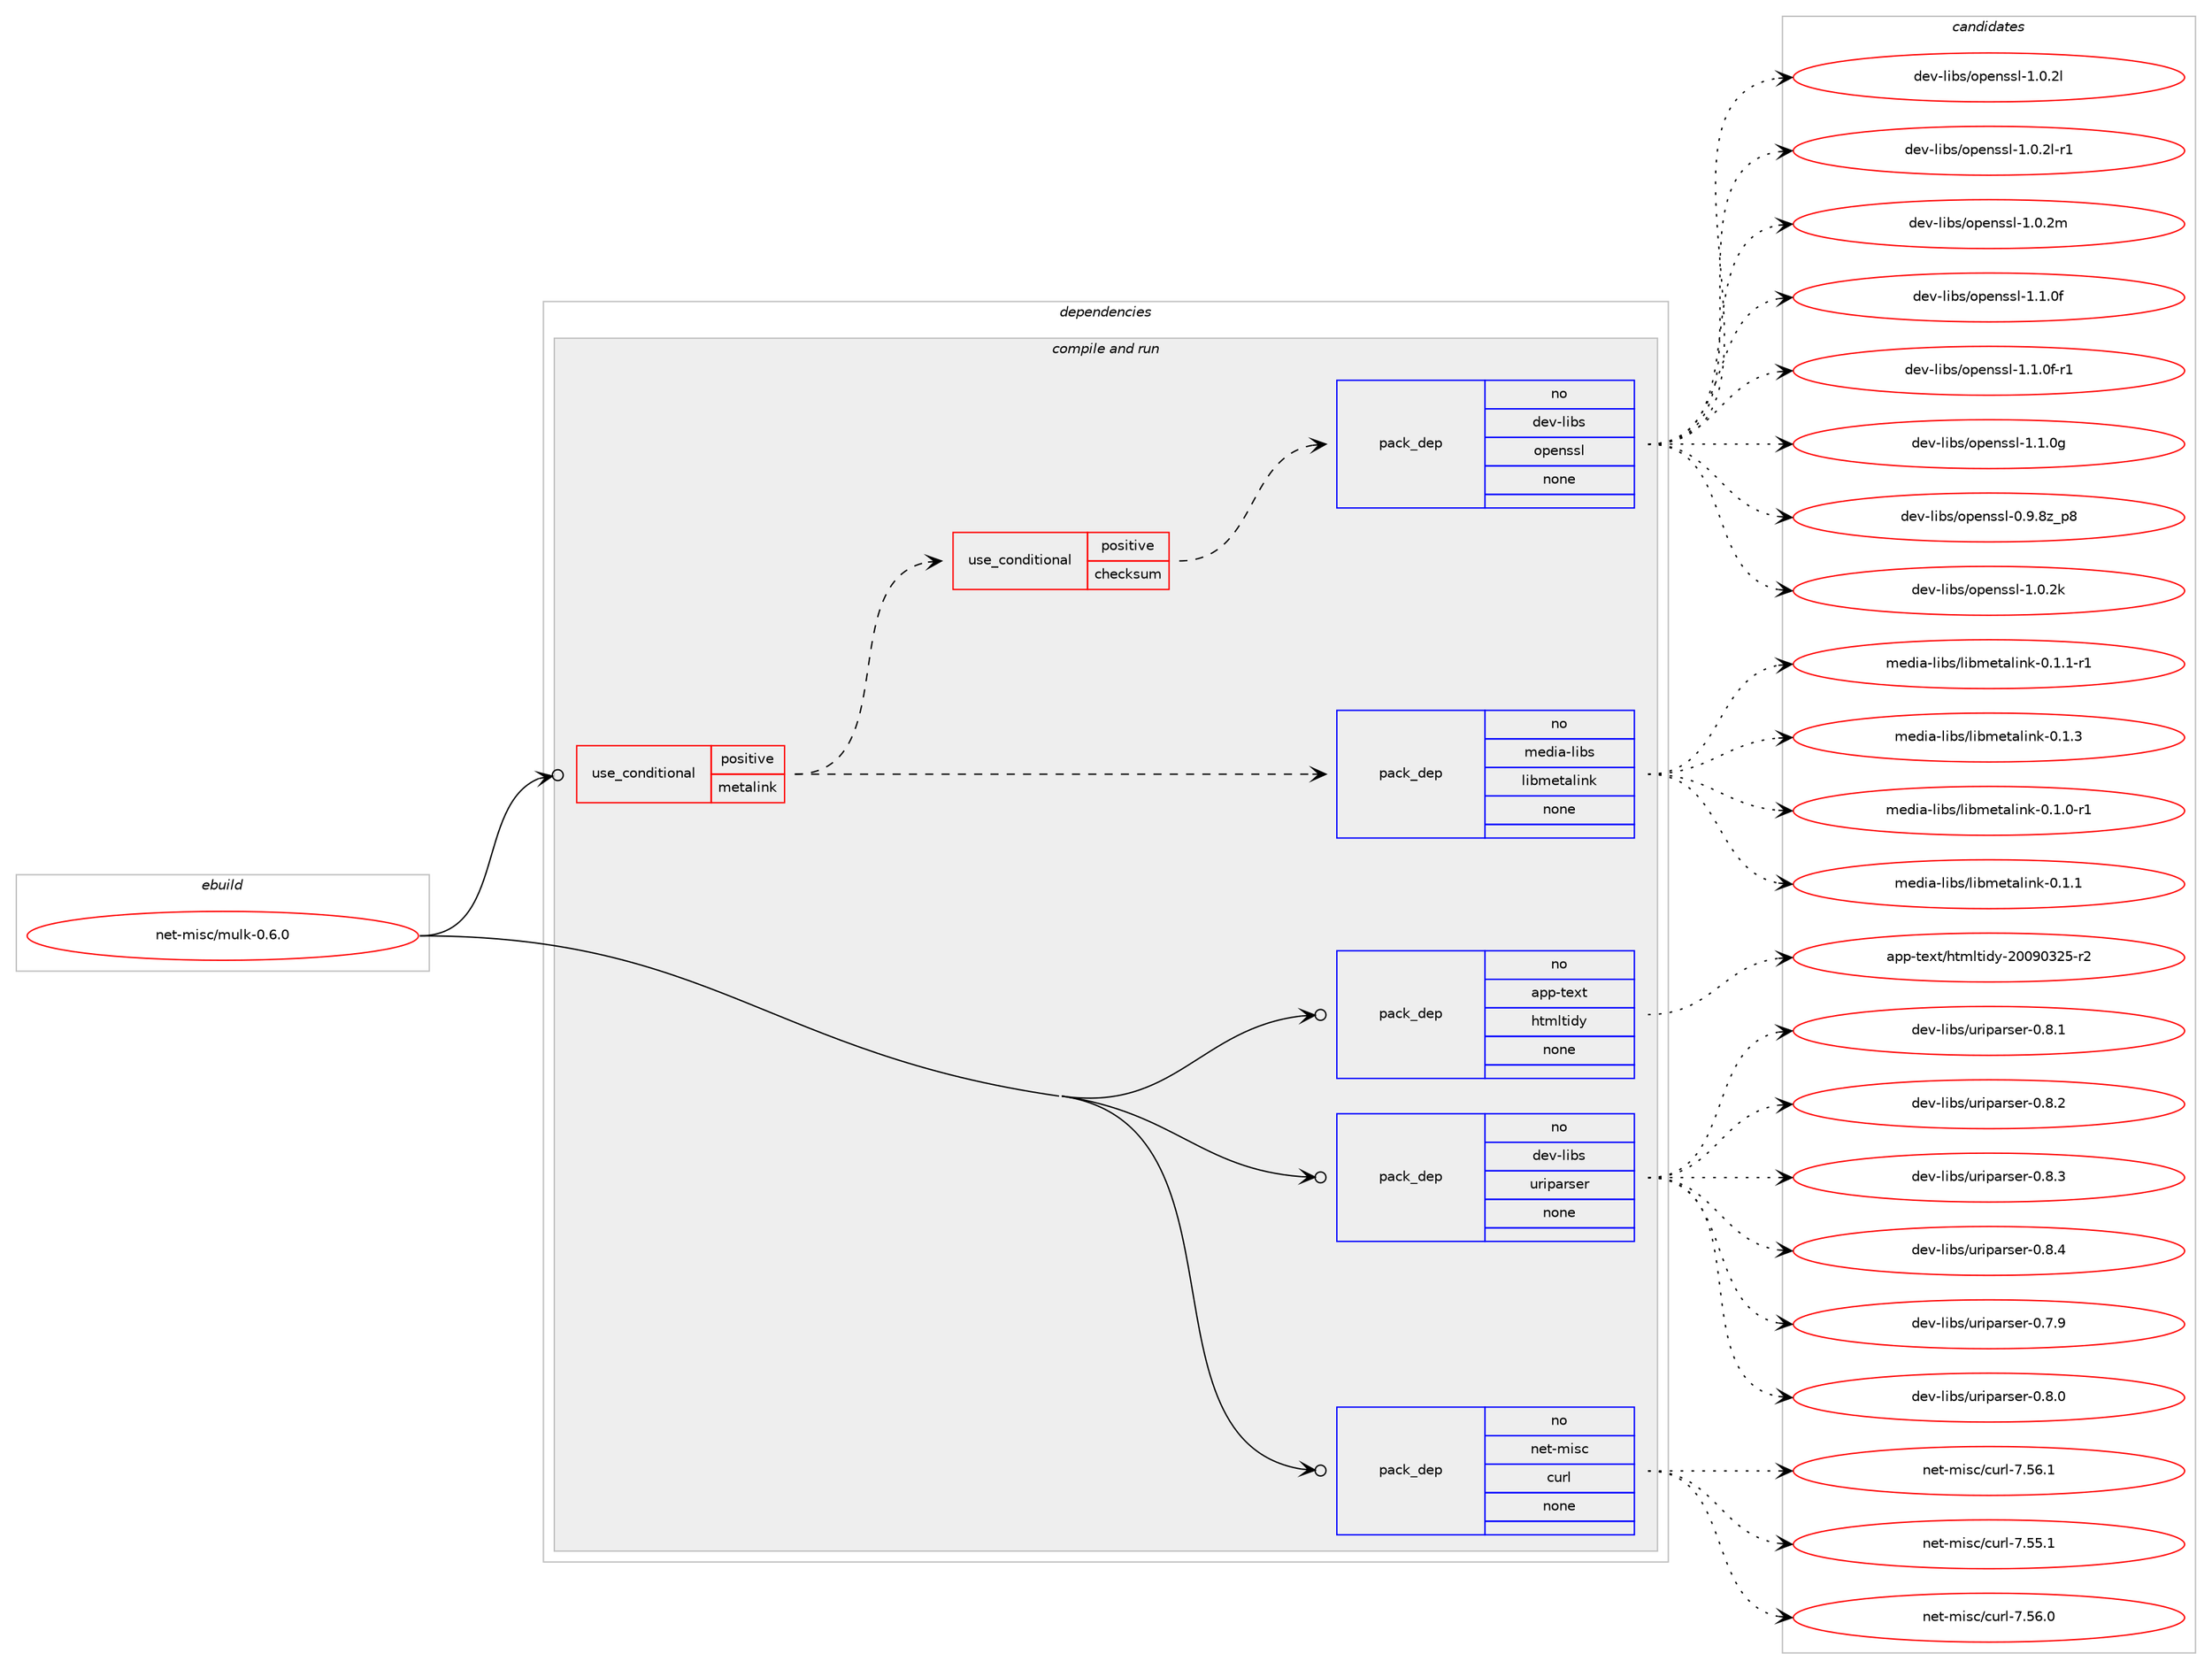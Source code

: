digraph prolog {

# *************
# Graph options
# *************

newrank=true;
concentrate=true;
compound=true;
graph [rankdir=LR,fontname=Helvetica,fontsize=10,ranksep=1.5];#, ranksep=2.5, nodesep=0.2];
edge  [arrowhead=vee];
node  [fontname=Helvetica,fontsize=10];

# **********
# The ebuild
# **********

subgraph cluster_leftcol {
color=gray;
rank=same;
label=<<i>ebuild</i>>;
id [label="net-misc/mulk-0.6.0", color=red, width=4, href="../net-misc/mulk-0.6.0.svg"];
}

# ****************
# The dependencies
# ****************

subgraph cluster_midcol {
color=gray;
label=<<i>dependencies</i>>;
subgraph cluster_compile {
fillcolor="#eeeeee";
style=filled;
label=<<i>compile</i>>;
}
subgraph cluster_compileandrun {
fillcolor="#eeeeee";
style=filled;
label=<<i>compile and run</i>>;
subgraph cond105895 {
dependency427546 [label=<<TABLE BORDER="0" CELLBORDER="1" CELLSPACING="0" CELLPADDING="4"><TR><TD ROWSPAN="3" CELLPADDING="10">use_conditional</TD></TR><TR><TD>positive</TD></TR><TR><TD>metalink</TD></TR></TABLE>>, shape=none, color=red];
subgraph pack314404 {
dependency427547 [label=<<TABLE BORDER="0" CELLBORDER="1" CELLSPACING="0" CELLPADDING="4" WIDTH="220"><TR><TD ROWSPAN="6" CELLPADDING="30">pack_dep</TD></TR><TR><TD WIDTH="110">no</TD></TR><TR><TD>media-libs</TD></TR><TR><TD>libmetalink</TD></TR><TR><TD>none</TD></TR><TR><TD></TD></TR></TABLE>>, shape=none, color=blue];
}
dependency427546:e -> dependency427547:w [weight=20,style="dashed",arrowhead="vee"];
subgraph cond105896 {
dependency427548 [label=<<TABLE BORDER="0" CELLBORDER="1" CELLSPACING="0" CELLPADDING="4"><TR><TD ROWSPAN="3" CELLPADDING="10">use_conditional</TD></TR><TR><TD>positive</TD></TR><TR><TD>checksum</TD></TR></TABLE>>, shape=none, color=red];
subgraph pack314405 {
dependency427549 [label=<<TABLE BORDER="0" CELLBORDER="1" CELLSPACING="0" CELLPADDING="4" WIDTH="220"><TR><TD ROWSPAN="6" CELLPADDING="30">pack_dep</TD></TR><TR><TD WIDTH="110">no</TD></TR><TR><TD>dev-libs</TD></TR><TR><TD>openssl</TD></TR><TR><TD>none</TD></TR><TR><TD></TD></TR></TABLE>>, shape=none, color=blue];
}
dependency427548:e -> dependency427549:w [weight=20,style="dashed",arrowhead="vee"];
}
dependency427546:e -> dependency427548:w [weight=20,style="dashed",arrowhead="vee"];
}
id:e -> dependency427546:w [weight=20,style="solid",arrowhead="odotvee"];
subgraph pack314406 {
dependency427550 [label=<<TABLE BORDER="0" CELLBORDER="1" CELLSPACING="0" CELLPADDING="4" WIDTH="220"><TR><TD ROWSPAN="6" CELLPADDING="30">pack_dep</TD></TR><TR><TD WIDTH="110">no</TD></TR><TR><TD>app-text</TD></TR><TR><TD>htmltidy</TD></TR><TR><TD>none</TD></TR><TR><TD></TD></TR></TABLE>>, shape=none, color=blue];
}
id:e -> dependency427550:w [weight=20,style="solid",arrowhead="odotvee"];
subgraph pack314407 {
dependency427551 [label=<<TABLE BORDER="0" CELLBORDER="1" CELLSPACING="0" CELLPADDING="4" WIDTH="220"><TR><TD ROWSPAN="6" CELLPADDING="30">pack_dep</TD></TR><TR><TD WIDTH="110">no</TD></TR><TR><TD>dev-libs</TD></TR><TR><TD>uriparser</TD></TR><TR><TD>none</TD></TR><TR><TD></TD></TR></TABLE>>, shape=none, color=blue];
}
id:e -> dependency427551:w [weight=20,style="solid",arrowhead="odotvee"];
subgraph pack314408 {
dependency427552 [label=<<TABLE BORDER="0" CELLBORDER="1" CELLSPACING="0" CELLPADDING="4" WIDTH="220"><TR><TD ROWSPAN="6" CELLPADDING="30">pack_dep</TD></TR><TR><TD WIDTH="110">no</TD></TR><TR><TD>net-misc</TD></TR><TR><TD>curl</TD></TR><TR><TD>none</TD></TR><TR><TD></TD></TR></TABLE>>, shape=none, color=blue];
}
id:e -> dependency427552:w [weight=20,style="solid",arrowhead="odotvee"];
}
subgraph cluster_run {
fillcolor="#eeeeee";
style=filled;
label=<<i>run</i>>;
}
}

# **************
# The candidates
# **************

subgraph cluster_choices {
rank=same;
color=gray;
label=<<i>candidates</i>>;

subgraph choice314404 {
color=black;
nodesep=1;
choice1091011001059745108105981154710810598109101116971081051101074548464946484511449 [label="media-libs/libmetalink-0.1.0-r1", color=red, width=4,href="../media-libs/libmetalink-0.1.0-r1.svg"];
choice109101100105974510810598115471081059810910111697108105110107454846494649 [label="media-libs/libmetalink-0.1.1", color=red, width=4,href="../media-libs/libmetalink-0.1.1.svg"];
choice1091011001059745108105981154710810598109101116971081051101074548464946494511449 [label="media-libs/libmetalink-0.1.1-r1", color=red, width=4,href="../media-libs/libmetalink-0.1.1-r1.svg"];
choice109101100105974510810598115471081059810910111697108105110107454846494651 [label="media-libs/libmetalink-0.1.3", color=red, width=4,href="../media-libs/libmetalink-0.1.3.svg"];
dependency427547:e -> choice1091011001059745108105981154710810598109101116971081051101074548464946484511449:w [style=dotted,weight="100"];
dependency427547:e -> choice109101100105974510810598115471081059810910111697108105110107454846494649:w [style=dotted,weight="100"];
dependency427547:e -> choice1091011001059745108105981154710810598109101116971081051101074548464946494511449:w [style=dotted,weight="100"];
dependency427547:e -> choice109101100105974510810598115471081059810910111697108105110107454846494651:w [style=dotted,weight="100"];
}
subgraph choice314405 {
color=black;
nodesep=1;
choice1001011184510810598115471111121011101151151084548465746561229511256 [label="dev-libs/openssl-0.9.8z_p8", color=red, width=4,href="../dev-libs/openssl-0.9.8z_p8.svg"];
choice100101118451081059811547111112101110115115108454946484650107 [label="dev-libs/openssl-1.0.2k", color=red, width=4,href="../dev-libs/openssl-1.0.2k.svg"];
choice100101118451081059811547111112101110115115108454946484650108 [label="dev-libs/openssl-1.0.2l", color=red, width=4,href="../dev-libs/openssl-1.0.2l.svg"];
choice1001011184510810598115471111121011101151151084549464846501084511449 [label="dev-libs/openssl-1.0.2l-r1", color=red, width=4,href="../dev-libs/openssl-1.0.2l-r1.svg"];
choice100101118451081059811547111112101110115115108454946484650109 [label="dev-libs/openssl-1.0.2m", color=red, width=4,href="../dev-libs/openssl-1.0.2m.svg"];
choice100101118451081059811547111112101110115115108454946494648102 [label="dev-libs/openssl-1.1.0f", color=red, width=4,href="../dev-libs/openssl-1.1.0f.svg"];
choice1001011184510810598115471111121011101151151084549464946481024511449 [label="dev-libs/openssl-1.1.0f-r1", color=red, width=4,href="../dev-libs/openssl-1.1.0f-r1.svg"];
choice100101118451081059811547111112101110115115108454946494648103 [label="dev-libs/openssl-1.1.0g", color=red, width=4,href="../dev-libs/openssl-1.1.0g.svg"];
dependency427549:e -> choice1001011184510810598115471111121011101151151084548465746561229511256:w [style=dotted,weight="100"];
dependency427549:e -> choice100101118451081059811547111112101110115115108454946484650107:w [style=dotted,weight="100"];
dependency427549:e -> choice100101118451081059811547111112101110115115108454946484650108:w [style=dotted,weight="100"];
dependency427549:e -> choice1001011184510810598115471111121011101151151084549464846501084511449:w [style=dotted,weight="100"];
dependency427549:e -> choice100101118451081059811547111112101110115115108454946484650109:w [style=dotted,weight="100"];
dependency427549:e -> choice100101118451081059811547111112101110115115108454946494648102:w [style=dotted,weight="100"];
dependency427549:e -> choice1001011184510810598115471111121011101151151084549464946481024511449:w [style=dotted,weight="100"];
dependency427549:e -> choice100101118451081059811547111112101110115115108454946494648103:w [style=dotted,weight="100"];
}
subgraph choice314406 {
color=black;
nodesep=1;
choice9711211245116101120116471041161091081161051001214550484857485150534511450 [label="app-text/htmltidy-20090325-r2", color=red, width=4,href="../app-text/htmltidy-20090325-r2.svg"];
dependency427550:e -> choice9711211245116101120116471041161091081161051001214550484857485150534511450:w [style=dotted,weight="100"];
}
subgraph choice314407 {
color=black;
nodesep=1;
choice10010111845108105981154711711410511297114115101114454846554657 [label="dev-libs/uriparser-0.7.9", color=red, width=4,href="../dev-libs/uriparser-0.7.9.svg"];
choice10010111845108105981154711711410511297114115101114454846564648 [label="dev-libs/uriparser-0.8.0", color=red, width=4,href="../dev-libs/uriparser-0.8.0.svg"];
choice10010111845108105981154711711410511297114115101114454846564649 [label="dev-libs/uriparser-0.8.1", color=red, width=4,href="../dev-libs/uriparser-0.8.1.svg"];
choice10010111845108105981154711711410511297114115101114454846564650 [label="dev-libs/uriparser-0.8.2", color=red, width=4,href="../dev-libs/uriparser-0.8.2.svg"];
choice10010111845108105981154711711410511297114115101114454846564651 [label="dev-libs/uriparser-0.8.3", color=red, width=4,href="../dev-libs/uriparser-0.8.3.svg"];
choice10010111845108105981154711711410511297114115101114454846564652 [label="dev-libs/uriparser-0.8.4", color=red, width=4,href="../dev-libs/uriparser-0.8.4.svg"];
dependency427551:e -> choice10010111845108105981154711711410511297114115101114454846554657:w [style=dotted,weight="100"];
dependency427551:e -> choice10010111845108105981154711711410511297114115101114454846564648:w [style=dotted,weight="100"];
dependency427551:e -> choice10010111845108105981154711711410511297114115101114454846564649:w [style=dotted,weight="100"];
dependency427551:e -> choice10010111845108105981154711711410511297114115101114454846564650:w [style=dotted,weight="100"];
dependency427551:e -> choice10010111845108105981154711711410511297114115101114454846564651:w [style=dotted,weight="100"];
dependency427551:e -> choice10010111845108105981154711711410511297114115101114454846564652:w [style=dotted,weight="100"];
}
subgraph choice314408 {
color=black;
nodesep=1;
choice1101011164510910511599479911711410845554653534649 [label="net-misc/curl-7.55.1", color=red, width=4,href="../net-misc/curl-7.55.1.svg"];
choice1101011164510910511599479911711410845554653544648 [label="net-misc/curl-7.56.0", color=red, width=4,href="../net-misc/curl-7.56.0.svg"];
choice1101011164510910511599479911711410845554653544649 [label="net-misc/curl-7.56.1", color=red, width=4,href="../net-misc/curl-7.56.1.svg"];
dependency427552:e -> choice1101011164510910511599479911711410845554653534649:w [style=dotted,weight="100"];
dependency427552:e -> choice1101011164510910511599479911711410845554653544648:w [style=dotted,weight="100"];
dependency427552:e -> choice1101011164510910511599479911711410845554653544649:w [style=dotted,weight="100"];
}
}

}
